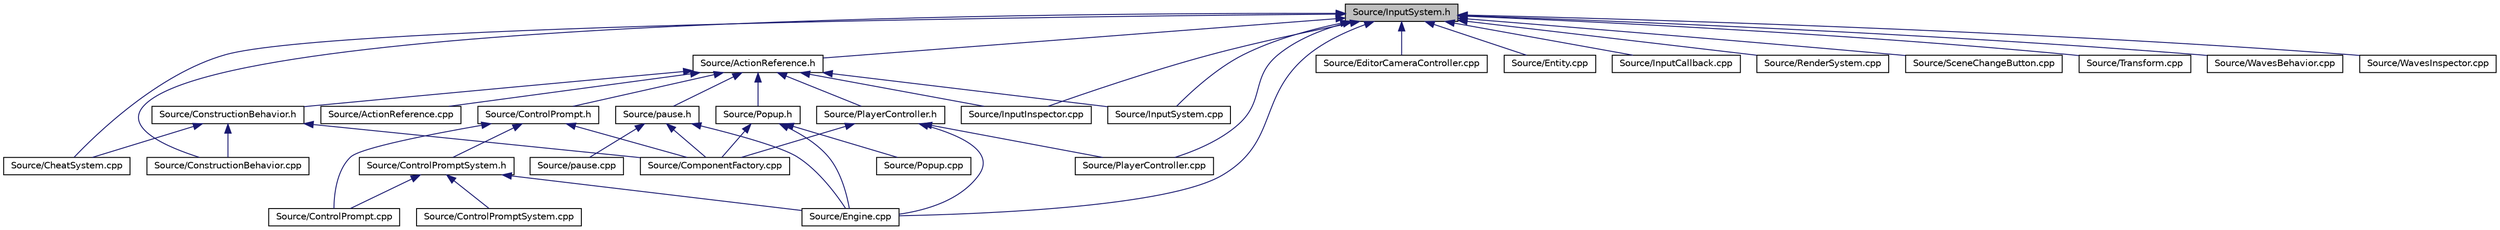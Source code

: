 digraph "Source/InputSystem.h"
{
 // LATEX_PDF_SIZE
  edge [fontname="Helvetica",fontsize="10",labelfontname="Helvetica",labelfontsize="10"];
  node [fontname="Helvetica",fontsize="10",shape=record];
  Node1 [label="Source/InputSystem.h",height=0.2,width=0.4,color="black", fillcolor="grey75", style="filled", fontcolor="black",tooltip="Input system, m_Handles key and mouse inputs."];
  Node1 -> Node2 [dir="back",color="midnightblue",fontsize="10",style="solid",fontname="Helvetica"];
  Node2 [label="Source/ActionReference.h",height=0.2,width=0.4,color="black", fillcolor="white", style="filled",URL="$ActionReference_8h.html",tooltip="a reference to an input Action"];
  Node2 -> Node3 [dir="back",color="midnightblue",fontsize="10",style="solid",fontname="Helvetica"];
  Node3 [label="Source/ActionReference.cpp",height=0.2,width=0.4,color="black", fillcolor="white", style="filled",URL="$ActionReference_8cpp.html",tooltip="a reference to an input Action"];
  Node2 -> Node4 [dir="back",color="midnightblue",fontsize="10",style="solid",fontname="Helvetica"];
  Node4 [label="Source/ConstructionBehavior.h",height=0.2,width=0.4,color="black", fillcolor="white", style="filled",URL="$ConstructionBehavior_8h.html",tooltip="handles the construction of towers and modification of terrain"];
  Node4 -> Node5 [dir="back",color="midnightblue",fontsize="10",style="solid",fontname="Helvetica"];
  Node5 [label="Source/CheatSystem.cpp",height=0.2,width=0.4,color="black", fillcolor="white", style="filled",URL="$CheatSystem_8cpp.html",tooltip="CheatSystem Class definition."];
  Node4 -> Node6 [dir="back",color="midnightblue",fontsize="10",style="solid",fontname="Helvetica"];
  Node6 [label="Source/ComponentFactory.cpp",height=0.2,width=0.4,color="black", fillcolor="white", style="filled",URL="$ComponentFactory_8cpp.html",tooltip="Definitions for the component factory class."];
  Node4 -> Node7 [dir="back",color="midnightblue",fontsize="10",style="solid",fontname="Helvetica"];
  Node7 [label="Source/ConstructionBehavior.cpp",height=0.2,width=0.4,color="black", fillcolor="white", style="filled",URL="$ConstructionBehavior_8cpp.html",tooltip="handles the construction of towers and modification of terrain"];
  Node2 -> Node8 [dir="back",color="midnightblue",fontsize="10",style="solid",fontname="Helvetica"];
  Node8 [label="Source/ControlPrompt.h",height=0.2,width=0.4,color="black", fillcolor="white", style="filled",URL="$ControlPrompt_8h.html",tooltip="Displays a control prompt for an ActionReference."];
  Node8 -> Node6 [dir="back",color="midnightblue",fontsize="10",style="solid",fontname="Helvetica"];
  Node8 -> Node9 [dir="back",color="midnightblue",fontsize="10",style="solid",fontname="Helvetica"];
  Node9 [label="Source/ControlPrompt.cpp",height=0.2,width=0.4,color="black", fillcolor="white", style="filled",URL="$ControlPrompt_8cpp.html",tooltip="Displays a control prompt for an ActionReference."];
  Node8 -> Node10 [dir="back",color="midnightblue",fontsize="10",style="solid",fontname="Helvetica"];
  Node10 [label="Source/ControlPromptSystem.h",height=0.2,width=0.4,color="black", fillcolor="white", style="filled",URL="$ControlPromptSystem_8h.html",tooltip="System that displays ControlPrompts from Actions."];
  Node10 -> Node9 [dir="back",color="midnightblue",fontsize="10",style="solid",fontname="Helvetica"];
  Node10 -> Node11 [dir="back",color="midnightblue",fontsize="10",style="solid",fontname="Helvetica"];
  Node11 [label="Source/ControlPromptSystem.cpp",height=0.2,width=0.4,color="black", fillcolor="white", style="filled",URL="$ControlPromptSystem_8cpp.html",tooltip="System that displays ControlPrompts from Actions."];
  Node10 -> Node12 [dir="back",color="midnightblue",fontsize="10",style="solid",fontname="Helvetica"];
  Node12 [label="Source/Engine.cpp",height=0.2,width=0.4,color="black", fillcolor="white", style="filled",URL="$Engine_8cpp.html",tooltip="Engine class."];
  Node2 -> Node13 [dir="back",color="midnightblue",fontsize="10",style="solid",fontname="Helvetica"];
  Node13 [label="Source/InputInspector.cpp",height=0.2,width=0.4,color="black", fillcolor="white", style="filled",URL="$InputInspector_8cpp.html",tooltip="Input system addition, holds Action and Debug info."];
  Node2 -> Node14 [dir="back",color="midnightblue",fontsize="10",style="solid",fontname="Helvetica"];
  Node14 [label="Source/InputSystem.cpp",height=0.2,width=0.4,color="black", fillcolor="white", style="filled",URL="$InputSystem_8cpp.html",tooltip="Input system, m_Handles key and mouse inputs."];
  Node2 -> Node15 [dir="back",color="midnightblue",fontsize="10",style="solid",fontname="Helvetica"];
  Node15 [label="Source/pause.h",height=0.2,width=0.4,color="black", fillcolor="white", style="filled",URL="$pause_8h.html",tooltip="component that pauses the game"];
  Node15 -> Node6 [dir="back",color="midnightblue",fontsize="10",style="solid",fontname="Helvetica"];
  Node15 -> Node12 [dir="back",color="midnightblue",fontsize="10",style="solid",fontname="Helvetica"];
  Node15 -> Node16 [dir="back",color="midnightblue",fontsize="10",style="solid",fontname="Helvetica"];
  Node16 [label="Source/pause.cpp",height=0.2,width=0.4,color="black", fillcolor="white", style="filled",URL="$pause_8cpp.html",tooltip="Component that pauses the game when the PauseComponent button is pressed."];
  Node2 -> Node17 [dir="back",color="midnightblue",fontsize="10",style="solid",fontname="Helvetica"];
  Node17 [label="Source/PlayerController.h",height=0.2,width=0.4,color="black", fillcolor="white", style="filled",URL="$PlayerController_8h.html",tooltip="PlayerController Behaviour Class."];
  Node17 -> Node6 [dir="back",color="midnightblue",fontsize="10",style="solid",fontname="Helvetica"];
  Node17 -> Node12 [dir="back",color="midnightblue",fontsize="10",style="solid",fontname="Helvetica"];
  Node17 -> Node18 [dir="back",color="midnightblue",fontsize="10",style="solid",fontname="Helvetica"];
  Node18 [label="Source/PlayerController.cpp",height=0.2,width=0.4,color="black", fillcolor="white", style="filled",URL="$PlayerController_8cpp.html",tooltip="PlayerController Behaviour Class."];
  Node2 -> Node19 [dir="back",color="midnightblue",fontsize="10",style="solid",fontname="Helvetica"];
  Node19 [label="Source/Popup.h",height=0.2,width=0.4,color="black", fillcolor="white", style="filled",URL="$Popup_8h.html",tooltip="A popup is a behavior that will show a popup when a button is pressed."];
  Node19 -> Node6 [dir="back",color="midnightblue",fontsize="10",style="solid",fontname="Helvetica"];
  Node19 -> Node12 [dir="back",color="midnightblue",fontsize="10",style="solid",fontname="Helvetica"];
  Node19 -> Node20 [dir="back",color="midnightblue",fontsize="10",style="solid",fontname="Helvetica"];
  Node20 [label="Source/Popup.cpp",height=0.2,width=0.4,color="black", fillcolor="white", style="filled",URL="$Popup_8cpp.html",tooltip="DESCRIPTION HERE."];
  Node1 -> Node5 [dir="back",color="midnightblue",fontsize="10",style="solid",fontname="Helvetica"];
  Node1 -> Node7 [dir="back",color="midnightblue",fontsize="10",style="solid",fontname="Helvetica"];
  Node1 -> Node21 [dir="back",color="midnightblue",fontsize="10",style="solid",fontname="Helvetica"];
  Node21 [label="Source/EditorCameraController.cpp",height=0.2,width=0.4,color="black", fillcolor="white", style="filled",URL="$EditorCameraController_8cpp.html",tooltip="controls the camera while in the editor"];
  Node1 -> Node12 [dir="back",color="midnightblue",fontsize="10",style="solid",fontname="Helvetica"];
  Node1 -> Node22 [dir="back",color="midnightblue",fontsize="10",style="solid",fontname="Helvetica"];
  Node22 [label="Source/Entity.cpp",height=0.2,width=0.4,color="black", fillcolor="white", style="filled",URL="$Entity_8cpp.html",tooltip="Function definitions for the Entity class."];
  Node1 -> Node23 [dir="back",color="midnightblue",fontsize="10",style="solid",fontname="Helvetica"];
  Node23 [label="Source/InputCallback.cpp",height=0.2,width=0.4,color="black", fillcolor="white", style="filled",URL="$InputCallback_8cpp.html",tooltip="Input system manual callback and key display, since glfw and imgui hate each other."];
  Node1 -> Node13 [dir="back",color="midnightblue",fontsize="10",style="solid",fontname="Helvetica"];
  Node1 -> Node14 [dir="back",color="midnightblue",fontsize="10",style="solid",fontname="Helvetica"];
  Node1 -> Node18 [dir="back",color="midnightblue",fontsize="10",style="solid",fontname="Helvetica"];
  Node1 -> Node24 [dir="back",color="midnightblue",fontsize="10",style="solid",fontname="Helvetica"];
  Node24 [label="Source/RenderSystem.cpp",height=0.2,width=0.4,color="black", fillcolor="white", style="filled",URL="$RenderSystem_8cpp.html",tooltip="System responsible for drawing sprites and basic shapes."];
  Node1 -> Node25 [dir="back",color="midnightblue",fontsize="10",style="solid",fontname="Helvetica"];
  Node25 [label="Source/SceneChangeButton.cpp",height=0.2,width=0.4,color="black", fillcolor="white", style="filled",URL="$SceneChangeButton_8cpp.html",tooltip="Component that changes the scene when clicked."];
  Node1 -> Node26 [dir="back",color="midnightblue",fontsize="10",style="solid",fontname="Helvetica"];
  Node26 [label="Source/Transform.cpp",height=0.2,width=0.4,color="black", fillcolor="white", style="filled",URL="$Transform_8cpp.html",tooltip="Function definitions for the Transform class."];
  Node1 -> Node27 [dir="back",color="midnightblue",fontsize="10",style="solid",fontname="Helvetica"];
  Node27 [label="Source/WavesBehavior.cpp",height=0.2,width=0.4,color="black", fillcolor="white", style="filled",URL="$WavesBehavior_8cpp.html",tooltip="Definitions for wave and spawning behavior."];
  Node1 -> Node28 [dir="back",color="midnightblue",fontsize="10",style="solid",fontname="Helvetica"];
  Node28 [label="Source/WavesInspector.cpp",height=0.2,width=0.4,color="black", fillcolor="white", style="filled",URL="$WavesInspector_8cpp.html",tooltip="Definitions for wave and spawning editing in game."];
}
